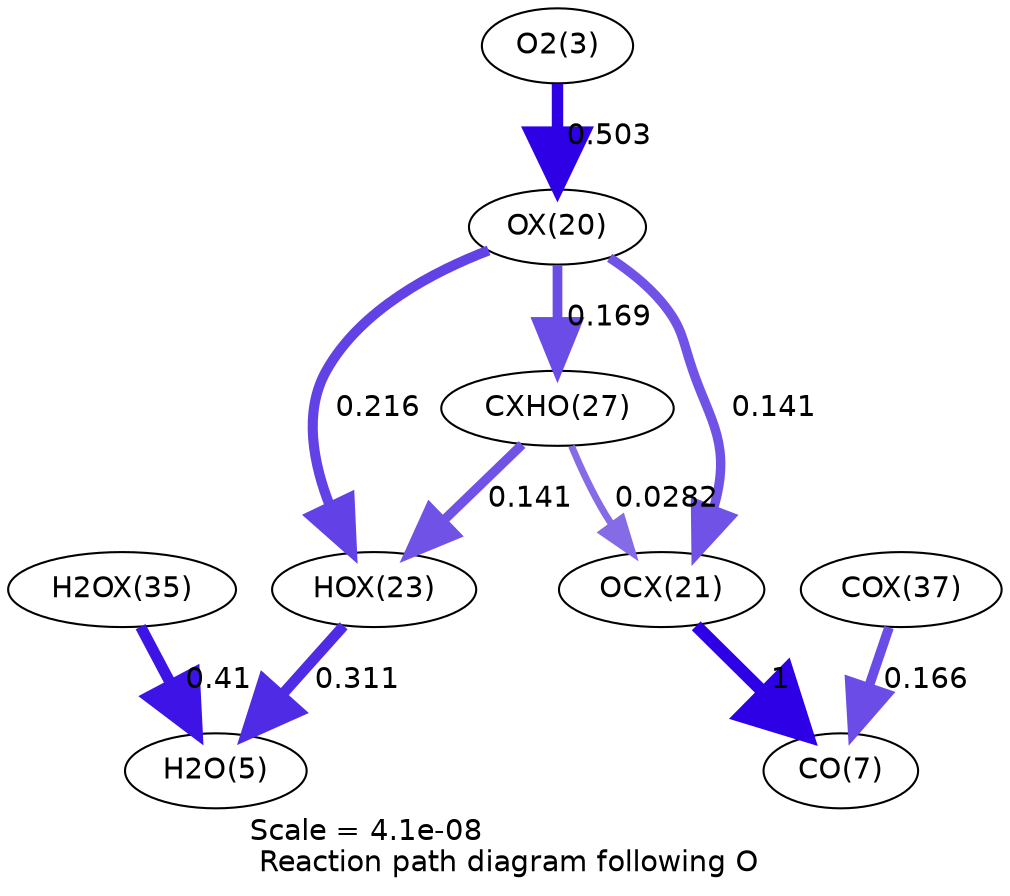 digraph reaction_paths {
center=1;
s5 -> s23[fontname="Helvetica", penwidth=5.48, arrowsize=2.74, color="0.7, 1, 0.9"
, label=" 0.503"];
s23 -> s26[fontname="Helvetica", penwidth=4.84, arrowsize=2.42, color="0.7, 0.716, 0.9"
, label=" 0.216"];
s23 -> s29[fontname="Helvetica", penwidth=4.66, arrowsize=2.33, color="0.7, 0.669, 0.9"
, label=" 0.169"];
s23 -> s24[fontname="Helvetica", penwidth=4.52, arrowsize=2.26, color="0.7, 0.641, 0.9"
, label=" 0.141"];
s26 -> s7[fontname="Helvetica", penwidth=5.12, arrowsize=2.56, color="0.7, 0.811, 0.9"
, label=" 0.311"];
s29 -> s26[fontname="Helvetica", penwidth=4.52, arrowsize=2.26, color="0.7, 0.641, 0.9"
, label=" 0.141"];
s32 -> s7[fontname="Helvetica", penwidth=5.33, arrowsize=2.66, color="0.7, 0.91, 0.9"
, label=" 0.41"];
s29 -> s24[fontname="Helvetica", penwidth=3.31, arrowsize=1.65, color="0.7, 0.528, 0.9"
, label=" 0.0282"];
s24 -> s9[fontname="Helvetica", penwidth=6, arrowsize=3, color="0.7, 1.5, 0.9"
, label=" 1"];
s34 -> s9[fontname="Helvetica", penwidth=4.65, arrowsize=2.32, color="0.7, 0.666, 0.9"
, label=" 0.166"];
s5 [ fontname="Helvetica", label="O2(3)"];
s7 [ fontname="Helvetica", label="H2O(5)"];
s9 [ fontname="Helvetica", label="CO(7)"];
s23 [ fontname="Helvetica", label="OX(20)"];
s24 [ fontname="Helvetica", label="OCX(21)"];
s26 [ fontname="Helvetica", label="HOX(23)"];
s29 [ fontname="Helvetica", label="CXHO(27)"];
s32 [ fontname="Helvetica", label="H2OX(35)"];
s34 [ fontname="Helvetica", label="COX(37)"];
 label = "Scale = 4.1e-08\l Reaction path diagram following O";
 fontname = "Helvetica";
}
